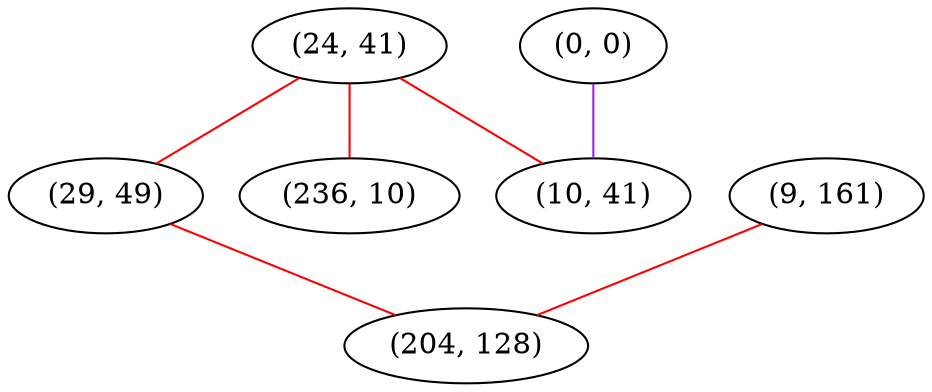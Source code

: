 graph "" {
"(24, 41)";
"(29, 49)";
"(0, 0)";
"(9, 161)";
"(204, 128)";
"(236, 10)";
"(10, 41)";
"(24, 41)" -- "(29, 49)"  [color=red, key=0, weight=1];
"(24, 41)" -- "(10, 41)"  [color=red, key=0, weight=1];
"(24, 41)" -- "(236, 10)"  [color=red, key=0, weight=1];
"(29, 49)" -- "(204, 128)"  [color=red, key=0, weight=1];
"(0, 0)" -- "(10, 41)"  [color=purple, key=0, weight=4];
"(9, 161)" -- "(204, 128)"  [color=red, key=0, weight=1];
}
